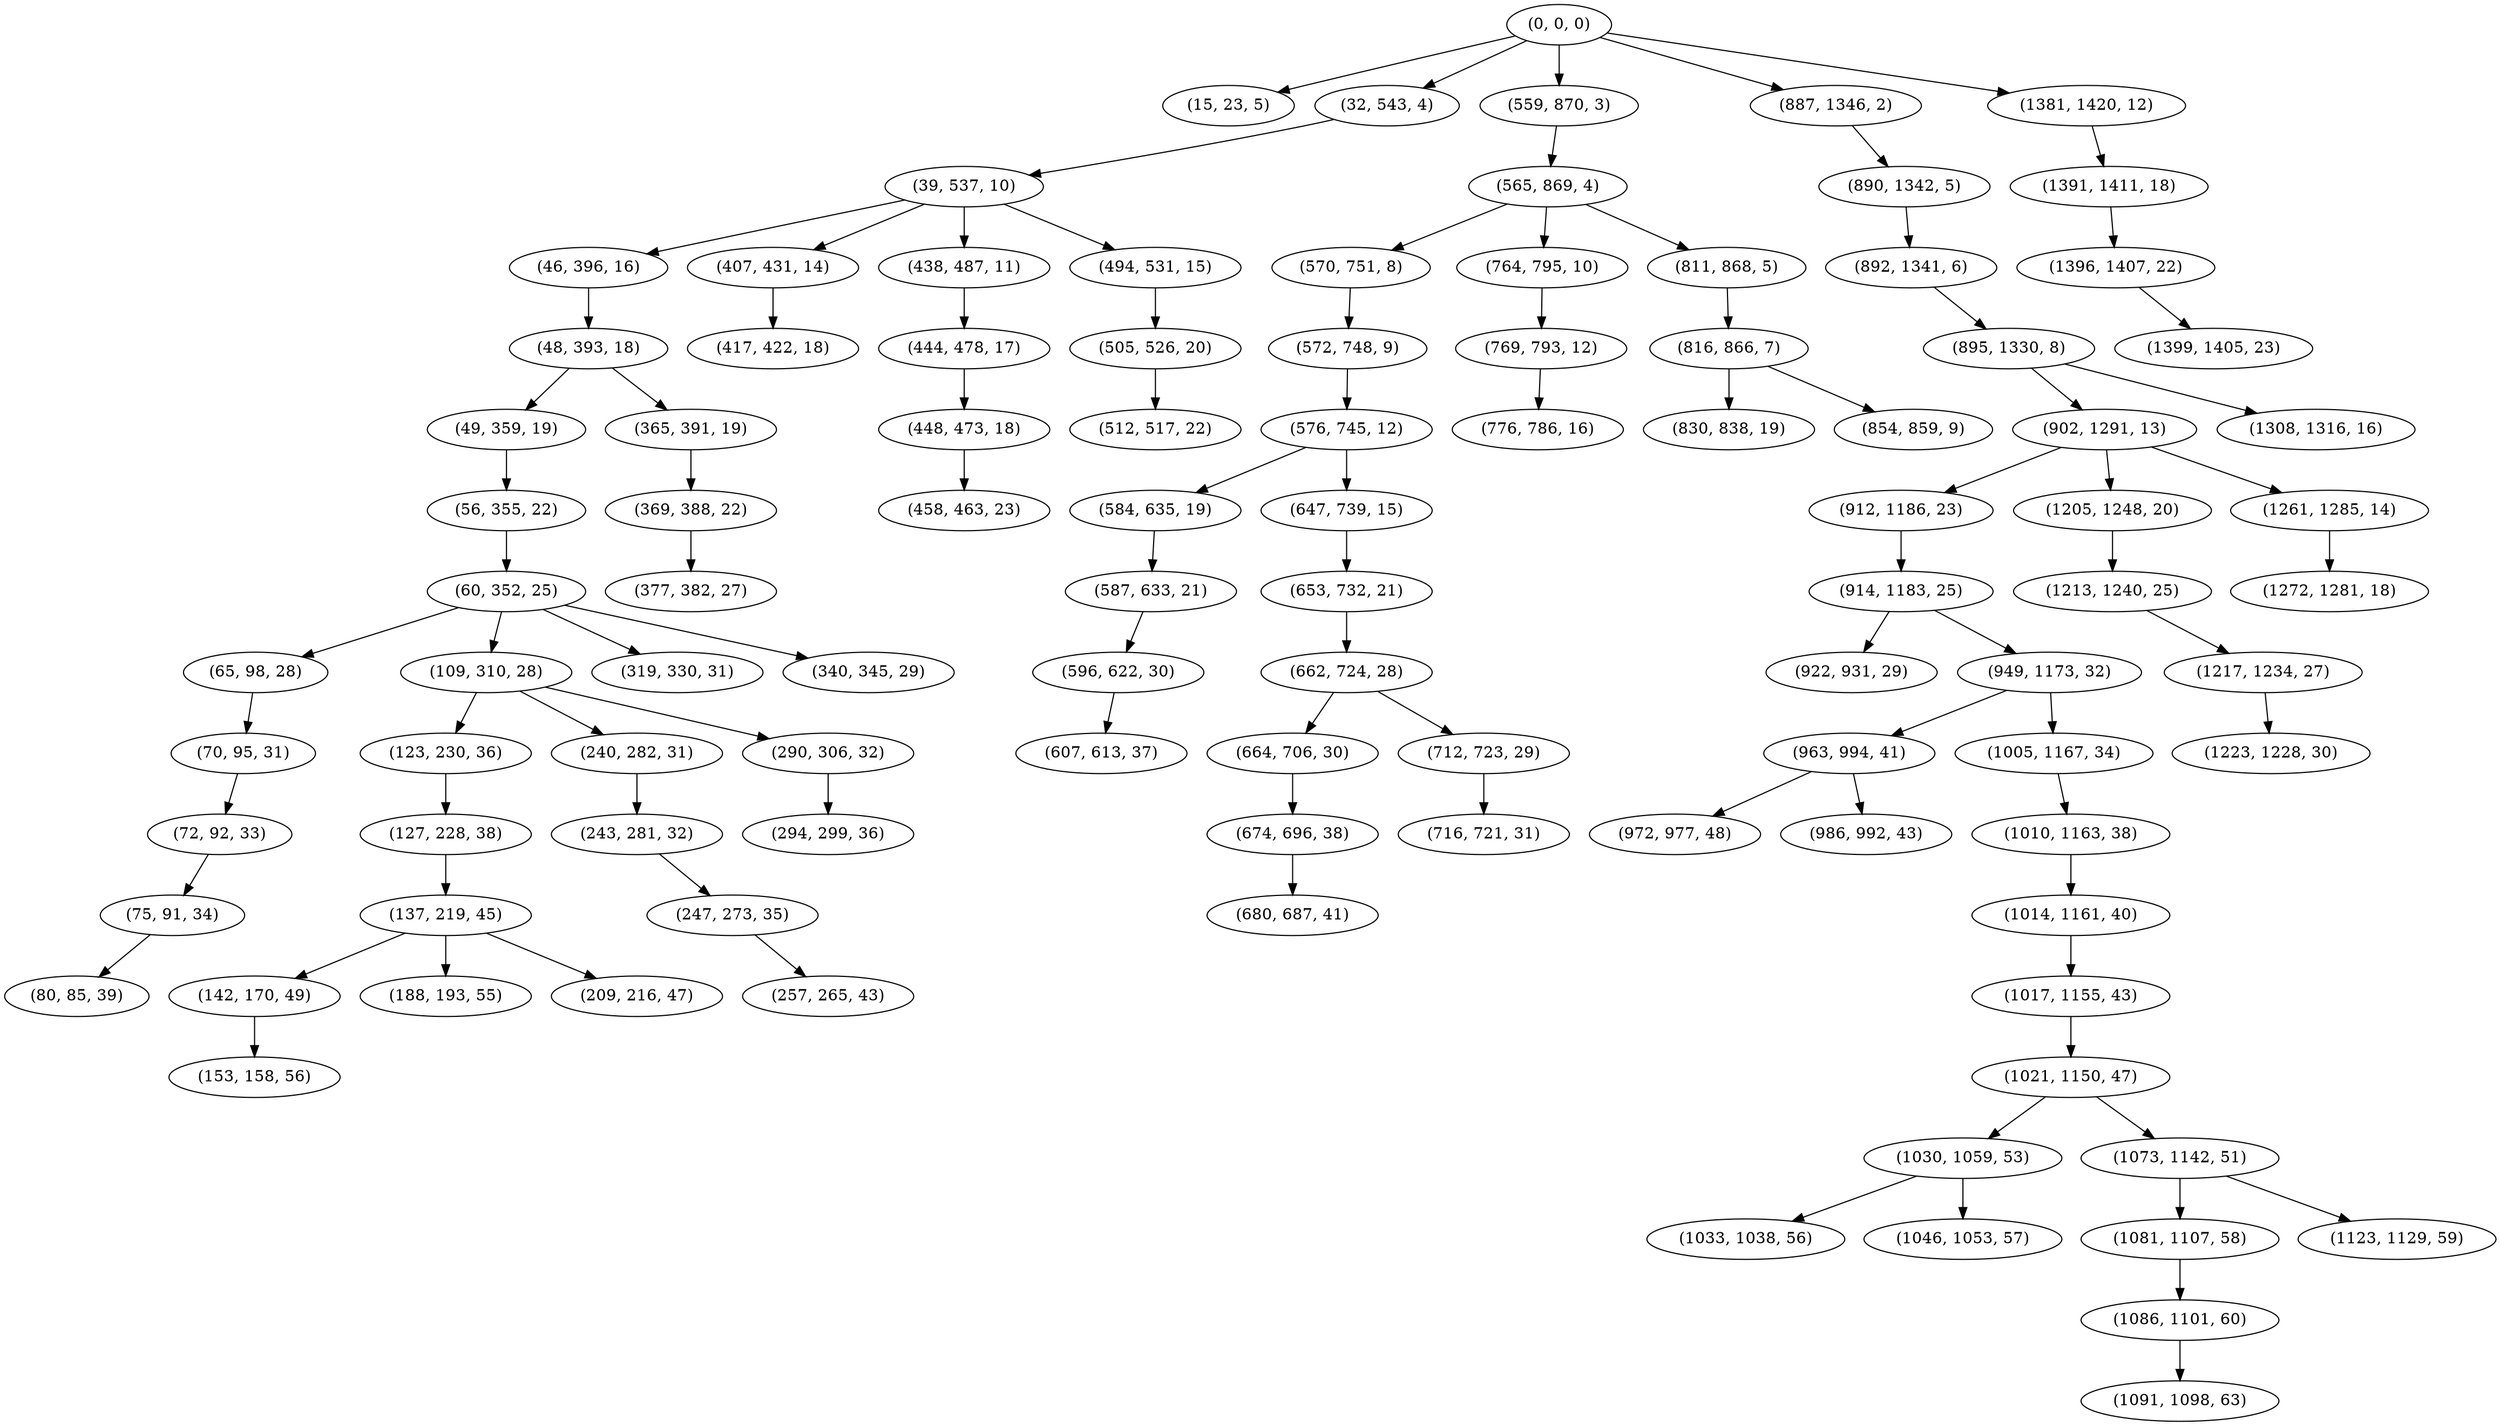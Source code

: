 digraph tree {
    "(0, 0, 0)";
    "(15, 23, 5)";
    "(32, 543, 4)";
    "(39, 537, 10)";
    "(46, 396, 16)";
    "(48, 393, 18)";
    "(49, 359, 19)";
    "(56, 355, 22)";
    "(60, 352, 25)";
    "(65, 98, 28)";
    "(70, 95, 31)";
    "(72, 92, 33)";
    "(75, 91, 34)";
    "(80, 85, 39)";
    "(109, 310, 28)";
    "(123, 230, 36)";
    "(127, 228, 38)";
    "(137, 219, 45)";
    "(142, 170, 49)";
    "(153, 158, 56)";
    "(188, 193, 55)";
    "(209, 216, 47)";
    "(240, 282, 31)";
    "(243, 281, 32)";
    "(247, 273, 35)";
    "(257, 265, 43)";
    "(290, 306, 32)";
    "(294, 299, 36)";
    "(319, 330, 31)";
    "(340, 345, 29)";
    "(365, 391, 19)";
    "(369, 388, 22)";
    "(377, 382, 27)";
    "(407, 431, 14)";
    "(417, 422, 18)";
    "(438, 487, 11)";
    "(444, 478, 17)";
    "(448, 473, 18)";
    "(458, 463, 23)";
    "(494, 531, 15)";
    "(505, 526, 20)";
    "(512, 517, 22)";
    "(559, 870, 3)";
    "(565, 869, 4)";
    "(570, 751, 8)";
    "(572, 748, 9)";
    "(576, 745, 12)";
    "(584, 635, 19)";
    "(587, 633, 21)";
    "(596, 622, 30)";
    "(607, 613, 37)";
    "(647, 739, 15)";
    "(653, 732, 21)";
    "(662, 724, 28)";
    "(664, 706, 30)";
    "(674, 696, 38)";
    "(680, 687, 41)";
    "(712, 723, 29)";
    "(716, 721, 31)";
    "(764, 795, 10)";
    "(769, 793, 12)";
    "(776, 786, 16)";
    "(811, 868, 5)";
    "(816, 866, 7)";
    "(830, 838, 19)";
    "(854, 859, 9)";
    "(887, 1346, 2)";
    "(890, 1342, 5)";
    "(892, 1341, 6)";
    "(895, 1330, 8)";
    "(902, 1291, 13)";
    "(912, 1186, 23)";
    "(914, 1183, 25)";
    "(922, 931, 29)";
    "(949, 1173, 32)";
    "(963, 994, 41)";
    "(972, 977, 48)";
    "(986, 992, 43)";
    "(1005, 1167, 34)";
    "(1010, 1163, 38)";
    "(1014, 1161, 40)";
    "(1017, 1155, 43)";
    "(1021, 1150, 47)";
    "(1030, 1059, 53)";
    "(1033, 1038, 56)";
    "(1046, 1053, 57)";
    "(1073, 1142, 51)";
    "(1081, 1107, 58)";
    "(1086, 1101, 60)";
    "(1091, 1098, 63)";
    "(1123, 1129, 59)";
    "(1205, 1248, 20)";
    "(1213, 1240, 25)";
    "(1217, 1234, 27)";
    "(1223, 1228, 30)";
    "(1261, 1285, 14)";
    "(1272, 1281, 18)";
    "(1308, 1316, 16)";
    "(1381, 1420, 12)";
    "(1391, 1411, 18)";
    "(1396, 1407, 22)";
    "(1399, 1405, 23)";
    "(0, 0, 0)" -> "(15, 23, 5)";
    "(0, 0, 0)" -> "(32, 543, 4)";
    "(0, 0, 0)" -> "(559, 870, 3)";
    "(0, 0, 0)" -> "(887, 1346, 2)";
    "(0, 0, 0)" -> "(1381, 1420, 12)";
    "(32, 543, 4)" -> "(39, 537, 10)";
    "(39, 537, 10)" -> "(46, 396, 16)";
    "(39, 537, 10)" -> "(407, 431, 14)";
    "(39, 537, 10)" -> "(438, 487, 11)";
    "(39, 537, 10)" -> "(494, 531, 15)";
    "(46, 396, 16)" -> "(48, 393, 18)";
    "(48, 393, 18)" -> "(49, 359, 19)";
    "(48, 393, 18)" -> "(365, 391, 19)";
    "(49, 359, 19)" -> "(56, 355, 22)";
    "(56, 355, 22)" -> "(60, 352, 25)";
    "(60, 352, 25)" -> "(65, 98, 28)";
    "(60, 352, 25)" -> "(109, 310, 28)";
    "(60, 352, 25)" -> "(319, 330, 31)";
    "(60, 352, 25)" -> "(340, 345, 29)";
    "(65, 98, 28)" -> "(70, 95, 31)";
    "(70, 95, 31)" -> "(72, 92, 33)";
    "(72, 92, 33)" -> "(75, 91, 34)";
    "(75, 91, 34)" -> "(80, 85, 39)";
    "(109, 310, 28)" -> "(123, 230, 36)";
    "(109, 310, 28)" -> "(240, 282, 31)";
    "(109, 310, 28)" -> "(290, 306, 32)";
    "(123, 230, 36)" -> "(127, 228, 38)";
    "(127, 228, 38)" -> "(137, 219, 45)";
    "(137, 219, 45)" -> "(142, 170, 49)";
    "(137, 219, 45)" -> "(188, 193, 55)";
    "(137, 219, 45)" -> "(209, 216, 47)";
    "(142, 170, 49)" -> "(153, 158, 56)";
    "(240, 282, 31)" -> "(243, 281, 32)";
    "(243, 281, 32)" -> "(247, 273, 35)";
    "(247, 273, 35)" -> "(257, 265, 43)";
    "(290, 306, 32)" -> "(294, 299, 36)";
    "(365, 391, 19)" -> "(369, 388, 22)";
    "(369, 388, 22)" -> "(377, 382, 27)";
    "(407, 431, 14)" -> "(417, 422, 18)";
    "(438, 487, 11)" -> "(444, 478, 17)";
    "(444, 478, 17)" -> "(448, 473, 18)";
    "(448, 473, 18)" -> "(458, 463, 23)";
    "(494, 531, 15)" -> "(505, 526, 20)";
    "(505, 526, 20)" -> "(512, 517, 22)";
    "(559, 870, 3)" -> "(565, 869, 4)";
    "(565, 869, 4)" -> "(570, 751, 8)";
    "(565, 869, 4)" -> "(764, 795, 10)";
    "(565, 869, 4)" -> "(811, 868, 5)";
    "(570, 751, 8)" -> "(572, 748, 9)";
    "(572, 748, 9)" -> "(576, 745, 12)";
    "(576, 745, 12)" -> "(584, 635, 19)";
    "(576, 745, 12)" -> "(647, 739, 15)";
    "(584, 635, 19)" -> "(587, 633, 21)";
    "(587, 633, 21)" -> "(596, 622, 30)";
    "(596, 622, 30)" -> "(607, 613, 37)";
    "(647, 739, 15)" -> "(653, 732, 21)";
    "(653, 732, 21)" -> "(662, 724, 28)";
    "(662, 724, 28)" -> "(664, 706, 30)";
    "(662, 724, 28)" -> "(712, 723, 29)";
    "(664, 706, 30)" -> "(674, 696, 38)";
    "(674, 696, 38)" -> "(680, 687, 41)";
    "(712, 723, 29)" -> "(716, 721, 31)";
    "(764, 795, 10)" -> "(769, 793, 12)";
    "(769, 793, 12)" -> "(776, 786, 16)";
    "(811, 868, 5)" -> "(816, 866, 7)";
    "(816, 866, 7)" -> "(830, 838, 19)";
    "(816, 866, 7)" -> "(854, 859, 9)";
    "(887, 1346, 2)" -> "(890, 1342, 5)";
    "(890, 1342, 5)" -> "(892, 1341, 6)";
    "(892, 1341, 6)" -> "(895, 1330, 8)";
    "(895, 1330, 8)" -> "(902, 1291, 13)";
    "(895, 1330, 8)" -> "(1308, 1316, 16)";
    "(902, 1291, 13)" -> "(912, 1186, 23)";
    "(902, 1291, 13)" -> "(1205, 1248, 20)";
    "(902, 1291, 13)" -> "(1261, 1285, 14)";
    "(912, 1186, 23)" -> "(914, 1183, 25)";
    "(914, 1183, 25)" -> "(922, 931, 29)";
    "(914, 1183, 25)" -> "(949, 1173, 32)";
    "(949, 1173, 32)" -> "(963, 994, 41)";
    "(949, 1173, 32)" -> "(1005, 1167, 34)";
    "(963, 994, 41)" -> "(972, 977, 48)";
    "(963, 994, 41)" -> "(986, 992, 43)";
    "(1005, 1167, 34)" -> "(1010, 1163, 38)";
    "(1010, 1163, 38)" -> "(1014, 1161, 40)";
    "(1014, 1161, 40)" -> "(1017, 1155, 43)";
    "(1017, 1155, 43)" -> "(1021, 1150, 47)";
    "(1021, 1150, 47)" -> "(1030, 1059, 53)";
    "(1021, 1150, 47)" -> "(1073, 1142, 51)";
    "(1030, 1059, 53)" -> "(1033, 1038, 56)";
    "(1030, 1059, 53)" -> "(1046, 1053, 57)";
    "(1073, 1142, 51)" -> "(1081, 1107, 58)";
    "(1073, 1142, 51)" -> "(1123, 1129, 59)";
    "(1081, 1107, 58)" -> "(1086, 1101, 60)";
    "(1086, 1101, 60)" -> "(1091, 1098, 63)";
    "(1205, 1248, 20)" -> "(1213, 1240, 25)";
    "(1213, 1240, 25)" -> "(1217, 1234, 27)";
    "(1217, 1234, 27)" -> "(1223, 1228, 30)";
    "(1261, 1285, 14)" -> "(1272, 1281, 18)";
    "(1381, 1420, 12)" -> "(1391, 1411, 18)";
    "(1391, 1411, 18)" -> "(1396, 1407, 22)";
    "(1396, 1407, 22)" -> "(1399, 1405, 23)";
}
